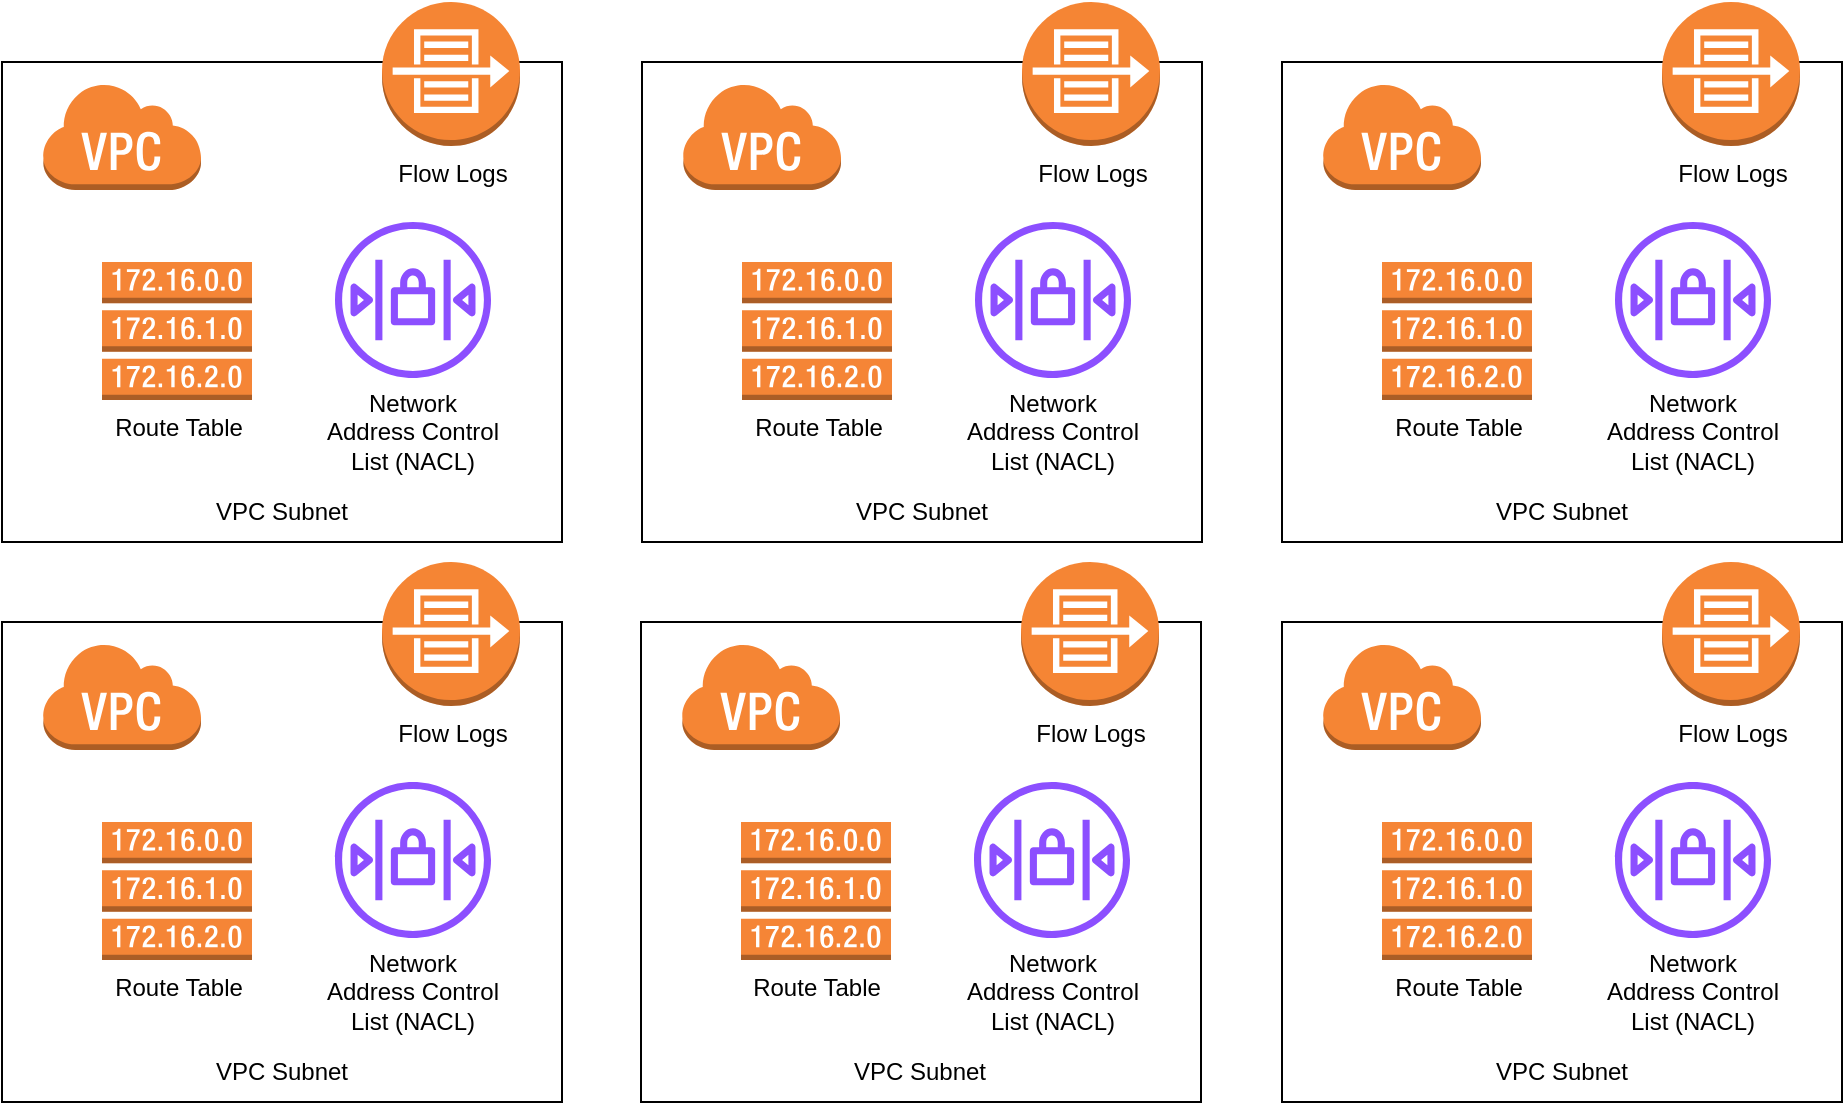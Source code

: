 <mxfile version="22.1.16" type="github">
  <diagram name="Page-1" id="ivLsSHjT_xRSakvj62Uy">
    <mxGraphModel dx="794" dy="412" grid="1" gridSize="10" guides="1" tooltips="1" connect="1" arrows="1" fold="1" page="1" pageScale="1" pageWidth="850" pageHeight="1100" math="0" shadow="0">
      <root>
        <mxCell id="0" />
        <mxCell id="1" parent="0" />
        <mxCell id="458I9sRylNgXx_g-rdnX-1" value="" style="rounded=0;whiteSpace=wrap;html=1;" vertex="1" parent="1">
          <mxGeometry x="40" y="40" width="280" height="240" as="geometry" />
        </mxCell>
        <mxCell id="458I9sRylNgXx_g-rdnX-3" value="Route Table" style="outlineConnect=0;dashed=0;verticalLabelPosition=bottom;verticalAlign=top;align=center;html=1;shape=mxgraph.aws3.route_table;fillColor=#F58536;gradientColor=none;" vertex="1" parent="1">
          <mxGeometry x="90" y="140" width="75" height="69" as="geometry" />
        </mxCell>
        <mxCell id="458I9sRylNgXx_g-rdnX-8" value="" style="group" vertex="1" connectable="0" parent="1">
          <mxGeometry x="200" y="120" width="91" height="120" as="geometry" />
        </mxCell>
        <mxCell id="458I9sRylNgXx_g-rdnX-4" value="" style="sketch=0;outlineConnect=0;fontColor=#232F3E;gradientColor=none;fillColor=#8C4FFF;strokeColor=none;dashed=0;verticalLabelPosition=bottom;verticalAlign=top;align=center;html=1;fontSize=12;fontStyle=0;aspect=fixed;pointerEvents=1;shape=mxgraph.aws4.network_access_control_list;" vertex="1" parent="458I9sRylNgXx_g-rdnX-8">
          <mxGeometry x="6.5" width="78" height="78" as="geometry" />
        </mxCell>
        <mxCell id="458I9sRylNgXx_g-rdnX-5" value="Network Address Control List (NACL)" style="text;html=1;strokeColor=none;fillColor=none;align=center;verticalAlign=middle;whiteSpace=wrap;rounded=0;" vertex="1" parent="458I9sRylNgXx_g-rdnX-8">
          <mxGeometry y="90" width="91" height="30" as="geometry" />
        </mxCell>
        <mxCell id="458I9sRylNgXx_g-rdnX-9" value="Flow Logs" style="outlineConnect=0;dashed=0;verticalLabelPosition=bottom;verticalAlign=top;align=center;html=1;shape=mxgraph.aws3.flow_logs;fillColor=#F58534;gradientColor=none;" vertex="1" parent="1">
          <mxGeometry x="230" y="10" width="69" height="72" as="geometry" />
        </mxCell>
        <mxCell id="458I9sRylNgXx_g-rdnX-10" value="" style="outlineConnect=0;dashed=0;verticalLabelPosition=bottom;verticalAlign=top;align=center;html=1;shape=mxgraph.aws3.virtual_private_cloud;fillColor=#F58534;gradientColor=none;" vertex="1" parent="1">
          <mxGeometry x="60" y="50" width="79.5" height="54" as="geometry" />
        </mxCell>
        <mxCell id="458I9sRylNgXx_g-rdnX-11" value="VPC Subnet" style="text;html=1;strokeColor=none;fillColor=none;align=center;verticalAlign=middle;whiteSpace=wrap;rounded=0;" vertex="1" parent="1">
          <mxGeometry x="139.5" y="250" width="80" height="30" as="geometry" />
        </mxCell>
        <mxCell id="458I9sRylNgXx_g-rdnX-12" value="" style="rounded=0;whiteSpace=wrap;html=1;" vertex="1" parent="1">
          <mxGeometry x="360" y="40" width="280" height="240" as="geometry" />
        </mxCell>
        <mxCell id="458I9sRylNgXx_g-rdnX-13" value="Route Table" style="outlineConnect=0;dashed=0;verticalLabelPosition=bottom;verticalAlign=top;align=center;html=1;shape=mxgraph.aws3.route_table;fillColor=#F58536;gradientColor=none;" vertex="1" parent="1">
          <mxGeometry x="410" y="140" width="75" height="69" as="geometry" />
        </mxCell>
        <mxCell id="458I9sRylNgXx_g-rdnX-14" value="" style="group" vertex="1" connectable="0" parent="1">
          <mxGeometry x="520" y="120" width="91" height="120" as="geometry" />
        </mxCell>
        <mxCell id="458I9sRylNgXx_g-rdnX-15" value="" style="sketch=0;outlineConnect=0;fontColor=#232F3E;gradientColor=none;fillColor=#8C4FFF;strokeColor=none;dashed=0;verticalLabelPosition=bottom;verticalAlign=top;align=center;html=1;fontSize=12;fontStyle=0;aspect=fixed;pointerEvents=1;shape=mxgraph.aws4.network_access_control_list;" vertex="1" parent="458I9sRylNgXx_g-rdnX-14">
          <mxGeometry x="6.5" width="78" height="78" as="geometry" />
        </mxCell>
        <mxCell id="458I9sRylNgXx_g-rdnX-16" value="Network Address Control List (NACL)" style="text;html=1;strokeColor=none;fillColor=none;align=center;verticalAlign=middle;whiteSpace=wrap;rounded=0;" vertex="1" parent="458I9sRylNgXx_g-rdnX-14">
          <mxGeometry y="90" width="91" height="30" as="geometry" />
        </mxCell>
        <mxCell id="458I9sRylNgXx_g-rdnX-17" value="Flow Logs" style="outlineConnect=0;dashed=0;verticalLabelPosition=bottom;verticalAlign=top;align=center;html=1;shape=mxgraph.aws3.flow_logs;fillColor=#F58534;gradientColor=none;" vertex="1" parent="1">
          <mxGeometry x="550" y="10" width="69" height="72" as="geometry" />
        </mxCell>
        <mxCell id="458I9sRylNgXx_g-rdnX-18" value="" style="outlineConnect=0;dashed=0;verticalLabelPosition=bottom;verticalAlign=top;align=center;html=1;shape=mxgraph.aws3.virtual_private_cloud;fillColor=#F58534;gradientColor=none;" vertex="1" parent="1">
          <mxGeometry x="380" y="50" width="79.5" height="54" as="geometry" />
        </mxCell>
        <mxCell id="458I9sRylNgXx_g-rdnX-19" value="VPC Subnet" style="text;html=1;strokeColor=none;fillColor=none;align=center;verticalAlign=middle;whiteSpace=wrap;rounded=0;" vertex="1" parent="1">
          <mxGeometry x="459.5" y="250" width="80" height="30" as="geometry" />
        </mxCell>
        <mxCell id="458I9sRylNgXx_g-rdnX-20" value="" style="rounded=0;whiteSpace=wrap;html=1;" vertex="1" parent="1">
          <mxGeometry x="680" y="40" width="280" height="240" as="geometry" />
        </mxCell>
        <mxCell id="458I9sRylNgXx_g-rdnX-21" value="Route Table" style="outlineConnect=0;dashed=0;verticalLabelPosition=bottom;verticalAlign=top;align=center;html=1;shape=mxgraph.aws3.route_table;fillColor=#F58536;gradientColor=none;" vertex="1" parent="1">
          <mxGeometry x="730" y="140" width="75" height="69" as="geometry" />
        </mxCell>
        <mxCell id="458I9sRylNgXx_g-rdnX-22" value="" style="group" vertex="1" connectable="0" parent="1">
          <mxGeometry x="840" y="120" width="91" height="120" as="geometry" />
        </mxCell>
        <mxCell id="458I9sRylNgXx_g-rdnX-23" value="" style="sketch=0;outlineConnect=0;fontColor=#232F3E;gradientColor=none;fillColor=#8C4FFF;strokeColor=none;dashed=0;verticalLabelPosition=bottom;verticalAlign=top;align=center;html=1;fontSize=12;fontStyle=0;aspect=fixed;pointerEvents=1;shape=mxgraph.aws4.network_access_control_list;" vertex="1" parent="458I9sRylNgXx_g-rdnX-22">
          <mxGeometry x="6.5" width="78" height="78" as="geometry" />
        </mxCell>
        <mxCell id="458I9sRylNgXx_g-rdnX-24" value="Network Address Control List (NACL)" style="text;html=1;strokeColor=none;fillColor=none;align=center;verticalAlign=middle;whiteSpace=wrap;rounded=0;" vertex="1" parent="458I9sRylNgXx_g-rdnX-22">
          <mxGeometry y="90" width="91" height="30" as="geometry" />
        </mxCell>
        <mxCell id="458I9sRylNgXx_g-rdnX-25" value="Flow Logs" style="outlineConnect=0;dashed=0;verticalLabelPosition=bottom;verticalAlign=top;align=center;html=1;shape=mxgraph.aws3.flow_logs;fillColor=#F58534;gradientColor=none;" vertex="1" parent="1">
          <mxGeometry x="870" y="10" width="69" height="72" as="geometry" />
        </mxCell>
        <mxCell id="458I9sRylNgXx_g-rdnX-26" value="" style="outlineConnect=0;dashed=0;verticalLabelPosition=bottom;verticalAlign=top;align=center;html=1;shape=mxgraph.aws3.virtual_private_cloud;fillColor=#F58534;gradientColor=none;" vertex="1" parent="1">
          <mxGeometry x="700" y="50" width="79.5" height="54" as="geometry" />
        </mxCell>
        <mxCell id="458I9sRylNgXx_g-rdnX-27" value="VPC Subnet" style="text;html=1;strokeColor=none;fillColor=none;align=center;verticalAlign=middle;whiteSpace=wrap;rounded=0;" vertex="1" parent="1">
          <mxGeometry x="779.5" y="250" width="80" height="30" as="geometry" />
        </mxCell>
        <mxCell id="458I9sRylNgXx_g-rdnX-28" value="" style="rounded=0;whiteSpace=wrap;html=1;" vertex="1" parent="1">
          <mxGeometry x="40" y="320" width="280" height="240" as="geometry" />
        </mxCell>
        <mxCell id="458I9sRylNgXx_g-rdnX-29" value="Route Table" style="outlineConnect=0;dashed=0;verticalLabelPosition=bottom;verticalAlign=top;align=center;html=1;shape=mxgraph.aws3.route_table;fillColor=#F58536;gradientColor=none;" vertex="1" parent="1">
          <mxGeometry x="90" y="420" width="75" height="69" as="geometry" />
        </mxCell>
        <mxCell id="458I9sRylNgXx_g-rdnX-30" value="" style="group" vertex="1" connectable="0" parent="1">
          <mxGeometry x="200" y="400" width="91" height="120" as="geometry" />
        </mxCell>
        <mxCell id="458I9sRylNgXx_g-rdnX-31" value="" style="sketch=0;outlineConnect=0;fontColor=#232F3E;gradientColor=none;fillColor=#8C4FFF;strokeColor=none;dashed=0;verticalLabelPosition=bottom;verticalAlign=top;align=center;html=1;fontSize=12;fontStyle=0;aspect=fixed;pointerEvents=1;shape=mxgraph.aws4.network_access_control_list;" vertex="1" parent="458I9sRylNgXx_g-rdnX-30">
          <mxGeometry x="6.5" width="78" height="78" as="geometry" />
        </mxCell>
        <mxCell id="458I9sRylNgXx_g-rdnX-32" value="Network Address Control List (NACL)" style="text;html=1;strokeColor=none;fillColor=none;align=center;verticalAlign=middle;whiteSpace=wrap;rounded=0;" vertex="1" parent="458I9sRylNgXx_g-rdnX-30">
          <mxGeometry y="90" width="91" height="30" as="geometry" />
        </mxCell>
        <mxCell id="458I9sRylNgXx_g-rdnX-33" value="Flow Logs" style="outlineConnect=0;dashed=0;verticalLabelPosition=bottom;verticalAlign=top;align=center;html=1;shape=mxgraph.aws3.flow_logs;fillColor=#F58534;gradientColor=none;" vertex="1" parent="1">
          <mxGeometry x="230" y="290" width="69" height="72" as="geometry" />
        </mxCell>
        <mxCell id="458I9sRylNgXx_g-rdnX-34" value="" style="outlineConnect=0;dashed=0;verticalLabelPosition=bottom;verticalAlign=top;align=center;html=1;shape=mxgraph.aws3.virtual_private_cloud;fillColor=#F58534;gradientColor=none;" vertex="1" parent="1">
          <mxGeometry x="60" y="330" width="79.5" height="54" as="geometry" />
        </mxCell>
        <mxCell id="458I9sRylNgXx_g-rdnX-35" value="VPC Subnet" style="text;html=1;strokeColor=none;fillColor=none;align=center;verticalAlign=middle;whiteSpace=wrap;rounded=0;" vertex="1" parent="1">
          <mxGeometry x="139.5" y="530" width="80" height="30" as="geometry" />
        </mxCell>
        <mxCell id="458I9sRylNgXx_g-rdnX-36" value="" style="rounded=0;whiteSpace=wrap;html=1;" vertex="1" parent="1">
          <mxGeometry x="359.5" y="320" width="280" height="240" as="geometry" />
        </mxCell>
        <mxCell id="458I9sRylNgXx_g-rdnX-37" value="Route Table" style="outlineConnect=0;dashed=0;verticalLabelPosition=bottom;verticalAlign=top;align=center;html=1;shape=mxgraph.aws3.route_table;fillColor=#F58536;gradientColor=none;" vertex="1" parent="1">
          <mxGeometry x="409.5" y="420" width="75" height="69" as="geometry" />
        </mxCell>
        <mxCell id="458I9sRylNgXx_g-rdnX-38" value="" style="group" vertex="1" connectable="0" parent="1">
          <mxGeometry x="519.5" y="400" width="91" height="120" as="geometry" />
        </mxCell>
        <mxCell id="458I9sRylNgXx_g-rdnX-39" value="" style="sketch=0;outlineConnect=0;fontColor=#232F3E;gradientColor=none;fillColor=#8C4FFF;strokeColor=none;dashed=0;verticalLabelPosition=bottom;verticalAlign=top;align=center;html=1;fontSize=12;fontStyle=0;aspect=fixed;pointerEvents=1;shape=mxgraph.aws4.network_access_control_list;" vertex="1" parent="458I9sRylNgXx_g-rdnX-38">
          <mxGeometry x="6.5" width="78" height="78" as="geometry" />
        </mxCell>
        <mxCell id="458I9sRylNgXx_g-rdnX-40" value="Network Address Control List (NACL)" style="text;html=1;strokeColor=none;fillColor=none;align=center;verticalAlign=middle;whiteSpace=wrap;rounded=0;" vertex="1" parent="458I9sRylNgXx_g-rdnX-38">
          <mxGeometry y="90" width="91" height="30" as="geometry" />
        </mxCell>
        <mxCell id="458I9sRylNgXx_g-rdnX-41" value="Flow Logs" style="outlineConnect=0;dashed=0;verticalLabelPosition=bottom;verticalAlign=top;align=center;html=1;shape=mxgraph.aws3.flow_logs;fillColor=#F58534;gradientColor=none;" vertex="1" parent="1">
          <mxGeometry x="549.5" y="290" width="69" height="72" as="geometry" />
        </mxCell>
        <mxCell id="458I9sRylNgXx_g-rdnX-42" value="" style="outlineConnect=0;dashed=0;verticalLabelPosition=bottom;verticalAlign=top;align=center;html=1;shape=mxgraph.aws3.virtual_private_cloud;fillColor=#F58534;gradientColor=none;" vertex="1" parent="1">
          <mxGeometry x="379.5" y="330" width="79.5" height="54" as="geometry" />
        </mxCell>
        <mxCell id="458I9sRylNgXx_g-rdnX-43" value="VPC Subnet" style="text;html=1;strokeColor=none;fillColor=none;align=center;verticalAlign=middle;whiteSpace=wrap;rounded=0;" vertex="1" parent="1">
          <mxGeometry x="459" y="530" width="80" height="30" as="geometry" />
        </mxCell>
        <mxCell id="458I9sRylNgXx_g-rdnX-44" value="" style="rounded=0;whiteSpace=wrap;html=1;" vertex="1" parent="1">
          <mxGeometry x="680" y="320" width="280" height="240" as="geometry" />
        </mxCell>
        <mxCell id="458I9sRylNgXx_g-rdnX-45" value="Route Table" style="outlineConnect=0;dashed=0;verticalLabelPosition=bottom;verticalAlign=top;align=center;html=1;shape=mxgraph.aws3.route_table;fillColor=#F58536;gradientColor=none;" vertex="1" parent="1">
          <mxGeometry x="730" y="420" width="75" height="69" as="geometry" />
        </mxCell>
        <mxCell id="458I9sRylNgXx_g-rdnX-46" value="" style="group" vertex="1" connectable="0" parent="1">
          <mxGeometry x="840" y="400" width="91" height="120" as="geometry" />
        </mxCell>
        <mxCell id="458I9sRylNgXx_g-rdnX-47" value="" style="sketch=0;outlineConnect=0;fontColor=#232F3E;gradientColor=none;fillColor=#8C4FFF;strokeColor=none;dashed=0;verticalLabelPosition=bottom;verticalAlign=top;align=center;html=1;fontSize=12;fontStyle=0;aspect=fixed;pointerEvents=1;shape=mxgraph.aws4.network_access_control_list;" vertex="1" parent="458I9sRylNgXx_g-rdnX-46">
          <mxGeometry x="6.5" width="78" height="78" as="geometry" />
        </mxCell>
        <mxCell id="458I9sRylNgXx_g-rdnX-48" value="Network Address Control List (NACL)" style="text;html=1;strokeColor=none;fillColor=none;align=center;verticalAlign=middle;whiteSpace=wrap;rounded=0;" vertex="1" parent="458I9sRylNgXx_g-rdnX-46">
          <mxGeometry y="90" width="91" height="30" as="geometry" />
        </mxCell>
        <mxCell id="458I9sRylNgXx_g-rdnX-49" value="Flow Logs" style="outlineConnect=0;dashed=0;verticalLabelPosition=bottom;verticalAlign=top;align=center;html=1;shape=mxgraph.aws3.flow_logs;fillColor=#F58534;gradientColor=none;" vertex="1" parent="1">
          <mxGeometry x="870" y="290" width="69" height="72" as="geometry" />
        </mxCell>
        <mxCell id="458I9sRylNgXx_g-rdnX-50" value="" style="outlineConnect=0;dashed=0;verticalLabelPosition=bottom;verticalAlign=top;align=center;html=1;shape=mxgraph.aws3.virtual_private_cloud;fillColor=#F58534;gradientColor=none;" vertex="1" parent="1">
          <mxGeometry x="700" y="330" width="79.5" height="54" as="geometry" />
        </mxCell>
        <mxCell id="458I9sRylNgXx_g-rdnX-51" value="VPC Subnet" style="text;html=1;strokeColor=none;fillColor=none;align=center;verticalAlign=middle;whiteSpace=wrap;rounded=0;" vertex="1" parent="1">
          <mxGeometry x="779.5" y="530" width="80" height="30" as="geometry" />
        </mxCell>
      </root>
    </mxGraphModel>
  </diagram>
</mxfile>
